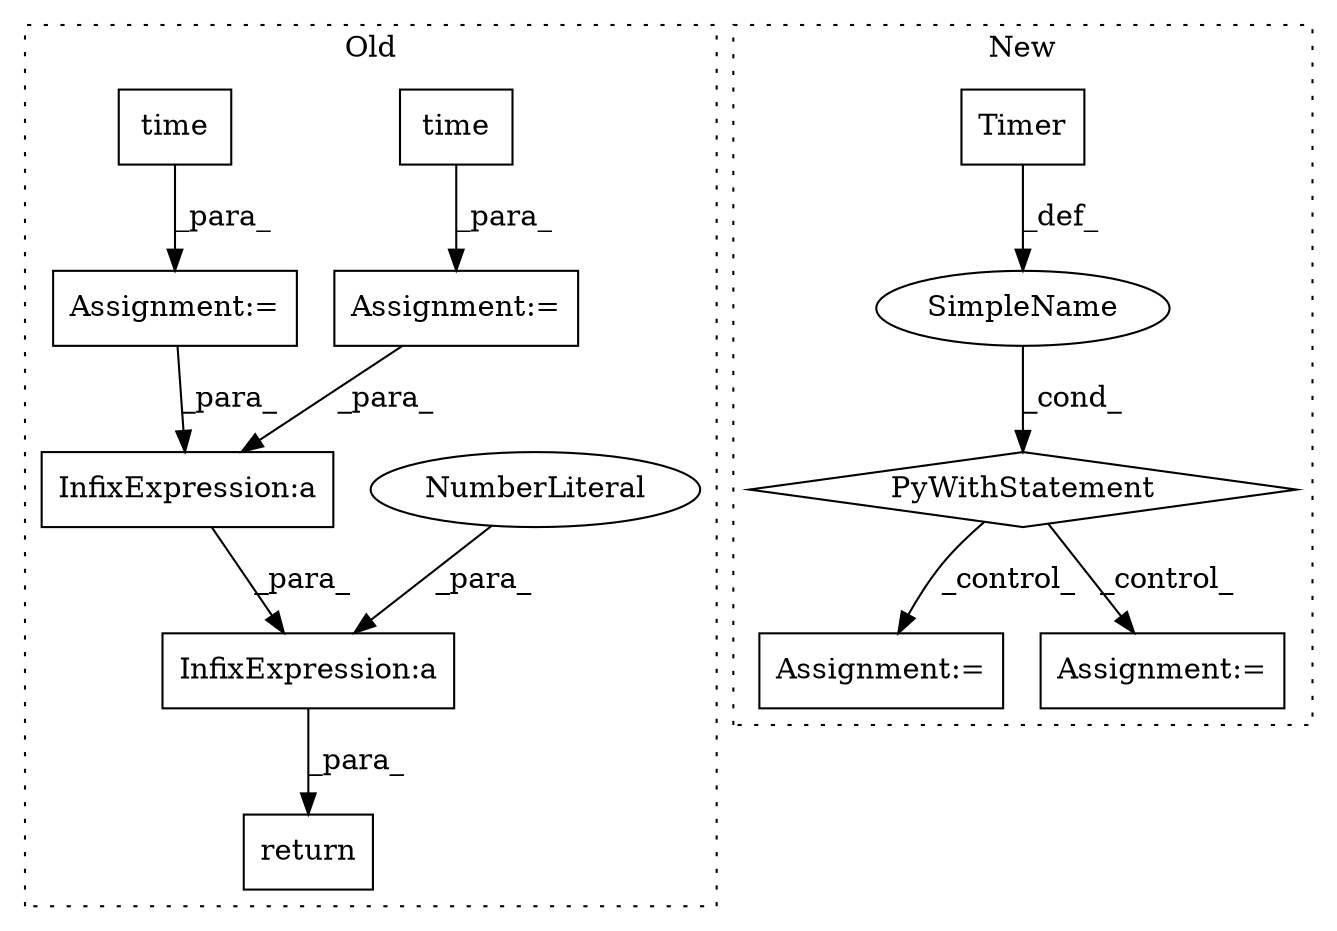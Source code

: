 digraph G {
subgraph cluster0 {
1 [label="return" a="41" s="963" l="7" shape="box"];
3 [label="InfixExpression:a" a="27" s="980" l="3" shape="box"];
4 [label="InfixExpression:a" a="27" s="974" l="3" shape="box"];
5 [label="NumberLiteral" a="34" s="983" l="2" shape="ellipse"];
9 [label="time" a="32" s="951" l="6" shape="box"];
10 [label="Assignment:=" a="7" s="945" l="1" shape="box"];
11 [label="time" a="32" s="810" l="6" shape="box"];
12 [label="Assignment:=" a="7" s="804" l="1" shape="box"];
label = "Old";
style="dotted";
}
subgraph cluster1 {
2 [label="Timer" a="32" s="784" l="7" shape="box"];
6 [label="PyWithStatement" a="104" s="768,791" l="10,2" shape="diamond"];
7 [label="SimpleName" a="42" s="" l="" shape="ellipse"];
8 [label="Assignment:=" a="7" s="814,888" l="57,2" shape="box"];
13 [label="Assignment:=" a="7" s="805" l="1" shape="box"];
label = "New";
style="dotted";
}
2 -> 7 [label="_def_"];
3 -> 1 [label="_para_"];
4 -> 3 [label="_para_"];
5 -> 3 [label="_para_"];
6 -> 13 [label="_control_"];
6 -> 8 [label="_control_"];
7 -> 6 [label="_cond_"];
9 -> 10 [label="_para_"];
10 -> 4 [label="_para_"];
11 -> 12 [label="_para_"];
12 -> 4 [label="_para_"];
}